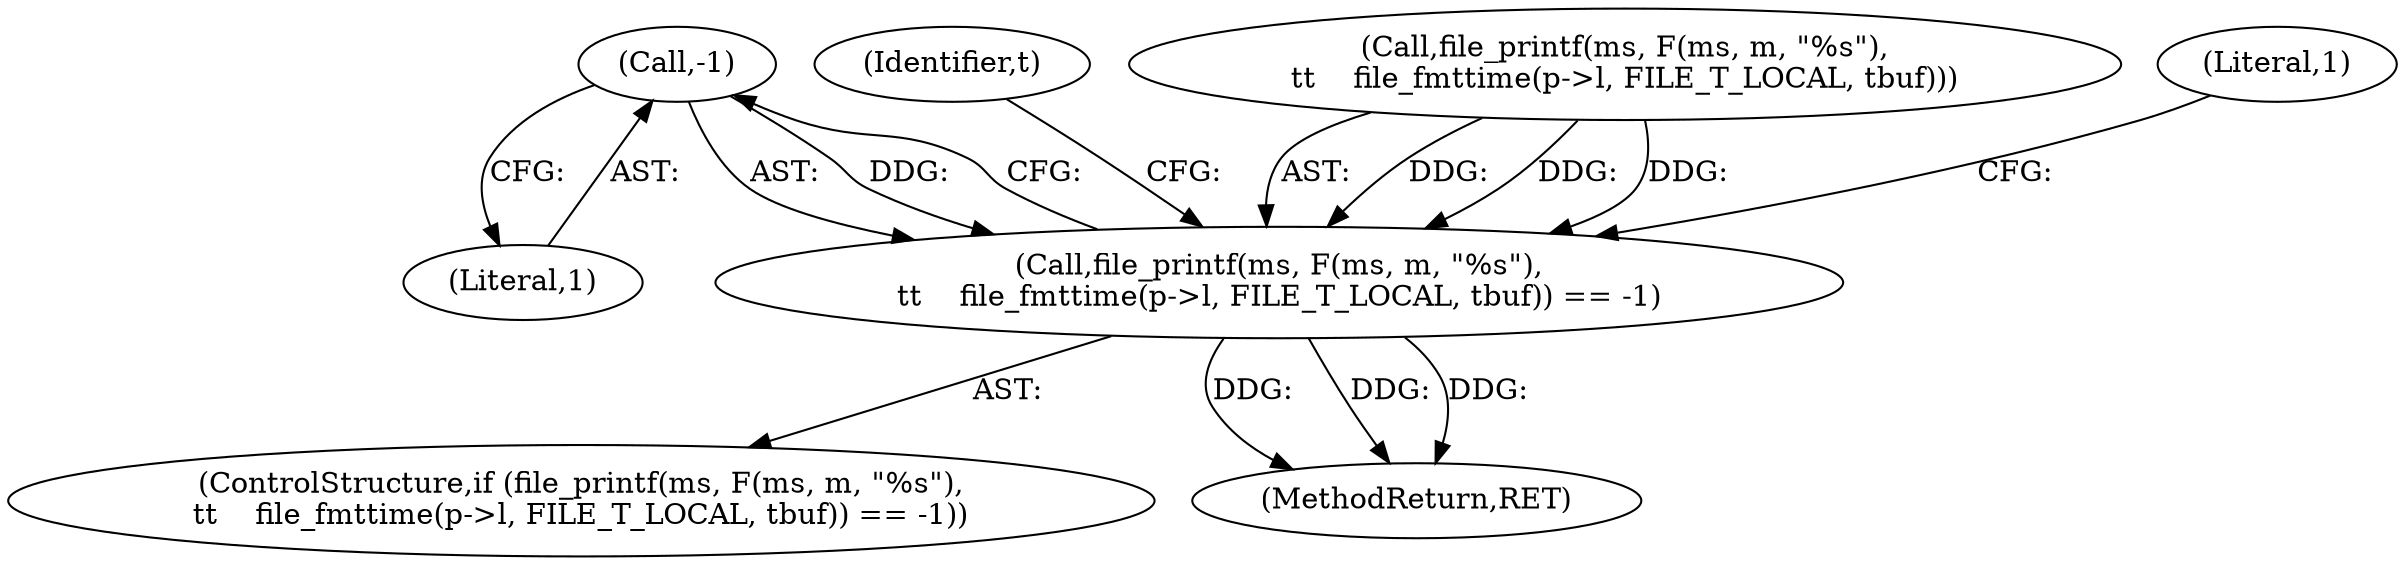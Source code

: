 digraph "1_file_4a284c89d6ef11aca34da65da7d673050a5ea320_5@del" {
"1000581" [label="(Call,-1)"];
"1000568" [label="(Call,file_printf(ms, F(ms, m, \"%s\"),\n\t\t    file_fmttime(p->l, FILE_T_LOCAL, tbuf)) == -1)"];
"1000581" [label="(Call,-1)"];
"1000567" [label="(ControlStructure,if (file_printf(ms, F(ms, m, \"%s\"),\n\t\t    file_fmttime(p->l, FILE_T_LOCAL, tbuf)) == -1))"];
"1000568" [label="(Call,file_printf(ms, F(ms, m, \"%s\"),\n\t\t    file_fmttime(p->l, FILE_T_LOCAL, tbuf)) == -1)"];
"1000582" [label="(Literal,1)"];
"1000587" [label="(Identifier,t)"];
"1001022" [label="(MethodReturn,RET)"];
"1000569" [label="(Call,file_printf(ms, F(ms, m, \"%s\"),\n\t\t    file_fmttime(p->l, FILE_T_LOCAL, tbuf)))"];
"1000585" [label="(Literal,1)"];
"1000581" -> "1000568"  [label="AST: "];
"1000581" -> "1000582"  [label="CFG: "];
"1000582" -> "1000581"  [label="AST: "];
"1000568" -> "1000581"  [label="CFG: "];
"1000581" -> "1000568"  [label="DDG: "];
"1000568" -> "1000567"  [label="AST: "];
"1000569" -> "1000568"  [label="AST: "];
"1000585" -> "1000568"  [label="CFG: "];
"1000587" -> "1000568"  [label="CFG: "];
"1000568" -> "1001022"  [label="DDG: "];
"1000568" -> "1001022"  [label="DDG: "];
"1000568" -> "1001022"  [label="DDG: "];
"1000569" -> "1000568"  [label="DDG: "];
"1000569" -> "1000568"  [label="DDG: "];
"1000569" -> "1000568"  [label="DDG: "];
}

